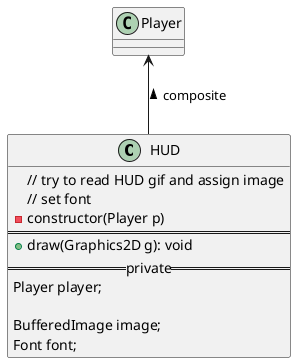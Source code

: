 @startuml
class HUD {
// try to read HUD gif and assign image
// set font
- constructor(Player p)
==
+ draw(Graphics2D g): void
==private==
Player player;

BufferedImage image;
Font font;
}
Player <-- HUD : composite <
@enduml